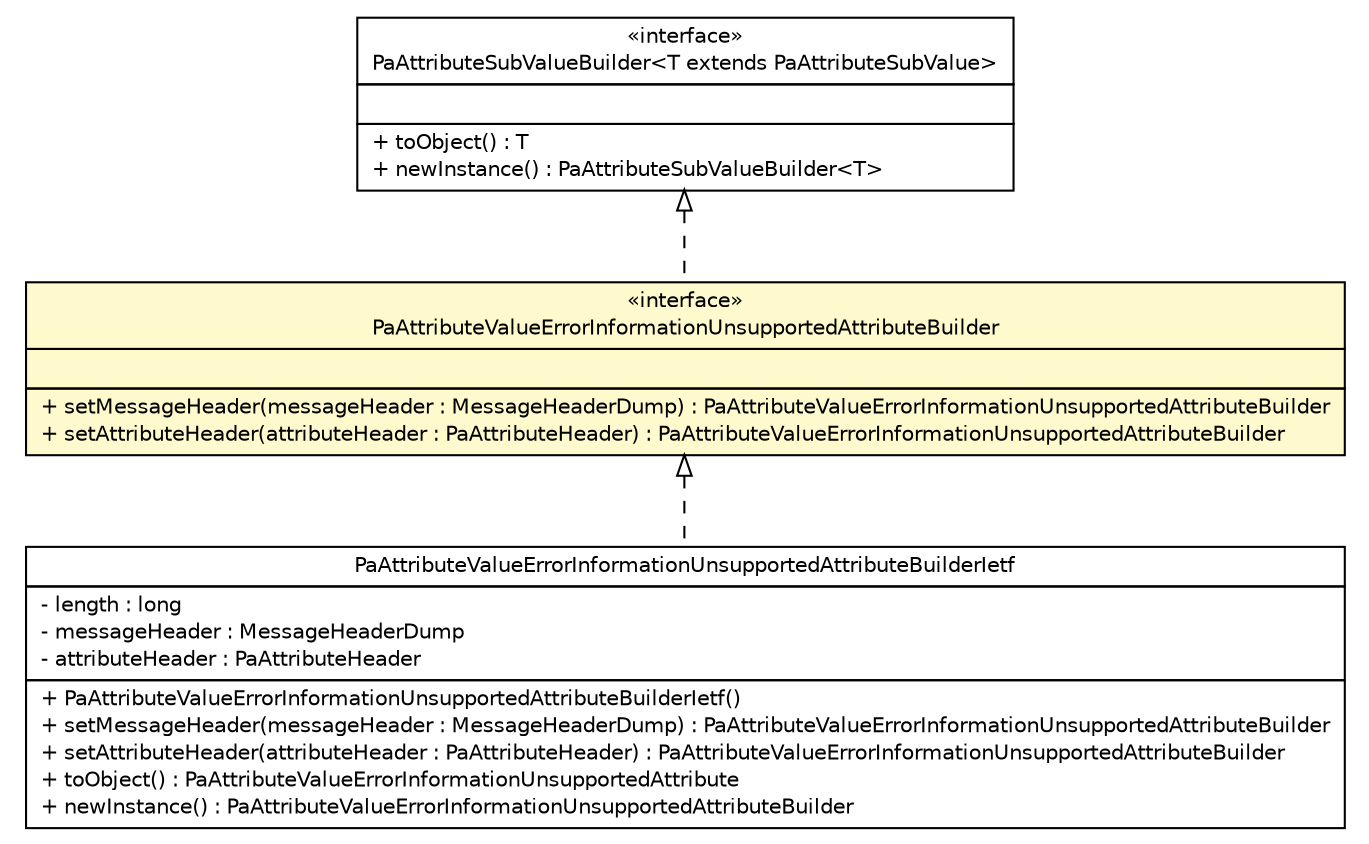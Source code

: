 #!/usr/local/bin/dot
#
# Class diagram 
# Generated by UMLGraph version R5_6 (http://www.umlgraph.org/)
#

digraph G {
	edge [fontname="Helvetica",fontsize=10,labelfontname="Helvetica",labelfontsize=10];
	node [fontname="Helvetica",fontsize=10,shape=plaintext];
	nodesep=0.25;
	ranksep=0.5;
	// org.ietf.nea.pa.attribute.util.PaAttributeValueErrorInformationUnsupportedAttributeBuilder
	c70828 [label=<<table title="org.ietf.nea.pa.attribute.util.PaAttributeValueErrorInformationUnsupportedAttributeBuilder" border="0" cellborder="1" cellspacing="0" cellpadding="2" port="p" bgcolor="lemonChiffon" href="./PaAttributeValueErrorInformationUnsupportedAttributeBuilder.html">
		<tr><td><table border="0" cellspacing="0" cellpadding="1">
<tr><td align="center" balign="center"> &#171;interface&#187; </td></tr>
<tr><td align="center" balign="center"> PaAttributeValueErrorInformationUnsupportedAttributeBuilder </td></tr>
		</table></td></tr>
		<tr><td><table border="0" cellspacing="0" cellpadding="1">
<tr><td align="left" balign="left">  </td></tr>
		</table></td></tr>
		<tr><td><table border="0" cellspacing="0" cellpadding="1">
<tr><td align="left" balign="left"> + setMessageHeader(messageHeader : MessageHeaderDump) : PaAttributeValueErrorInformationUnsupportedAttributeBuilder </td></tr>
<tr><td align="left" balign="left"> + setAttributeHeader(attributeHeader : PaAttributeHeader) : PaAttributeValueErrorInformationUnsupportedAttributeBuilder </td></tr>
		</table></td></tr>
		</table>>, URL="./PaAttributeValueErrorInformationUnsupportedAttributeBuilder.html", fontname="Helvetica", fontcolor="black", fontsize=10.0];
	// org.ietf.nea.pa.attribute.util.PaAttributeSubValueBuilder<T extends org.ietf.nea.pa.attribute.util.PaAttributeSubValue>
	c70840 [label=<<table title="org.ietf.nea.pa.attribute.util.PaAttributeSubValueBuilder" border="0" cellborder="1" cellspacing="0" cellpadding="2" port="p" href="./PaAttributeSubValueBuilder.html">
		<tr><td><table border="0" cellspacing="0" cellpadding="1">
<tr><td align="center" balign="center"> &#171;interface&#187; </td></tr>
<tr><td align="center" balign="center"> PaAttributeSubValueBuilder&lt;T extends PaAttributeSubValue&gt; </td></tr>
		</table></td></tr>
		<tr><td><table border="0" cellspacing="0" cellpadding="1">
<tr><td align="left" balign="left">  </td></tr>
		</table></td></tr>
		<tr><td><table border="0" cellspacing="0" cellpadding="1">
<tr><td align="left" balign="left"> + toObject() : T </td></tr>
<tr><td align="left" balign="left"> + newInstance() : PaAttributeSubValueBuilder&lt;T&gt; </td></tr>
		</table></td></tr>
		</table>>, URL="./PaAttributeSubValueBuilder.html", fontname="Helvetica", fontcolor="black", fontsize=10.0];
	// org.ietf.nea.pa.attribute.util.PaAttributeValueErrorInformationUnsupportedAttributeBuilderIetf
	c70844 [label=<<table title="org.ietf.nea.pa.attribute.util.PaAttributeValueErrorInformationUnsupportedAttributeBuilderIetf" border="0" cellborder="1" cellspacing="0" cellpadding="2" port="p" href="./PaAttributeValueErrorInformationUnsupportedAttributeBuilderIetf.html">
		<tr><td><table border="0" cellspacing="0" cellpadding="1">
<tr><td align="center" balign="center"> PaAttributeValueErrorInformationUnsupportedAttributeBuilderIetf </td></tr>
		</table></td></tr>
		<tr><td><table border="0" cellspacing="0" cellpadding="1">
<tr><td align="left" balign="left"> - length : long </td></tr>
<tr><td align="left" balign="left"> - messageHeader : MessageHeaderDump </td></tr>
<tr><td align="left" balign="left"> - attributeHeader : PaAttributeHeader </td></tr>
		</table></td></tr>
		<tr><td><table border="0" cellspacing="0" cellpadding="1">
<tr><td align="left" balign="left"> + PaAttributeValueErrorInformationUnsupportedAttributeBuilderIetf() </td></tr>
<tr><td align="left" balign="left"> + setMessageHeader(messageHeader : MessageHeaderDump) : PaAttributeValueErrorInformationUnsupportedAttributeBuilder </td></tr>
<tr><td align="left" balign="left"> + setAttributeHeader(attributeHeader : PaAttributeHeader) : PaAttributeValueErrorInformationUnsupportedAttributeBuilder </td></tr>
<tr><td align="left" balign="left"> + toObject() : PaAttributeValueErrorInformationUnsupportedAttribute </td></tr>
<tr><td align="left" balign="left"> + newInstance() : PaAttributeValueErrorInformationUnsupportedAttributeBuilder </td></tr>
		</table></td></tr>
		</table>>, URL="./PaAttributeValueErrorInformationUnsupportedAttributeBuilderIetf.html", fontname="Helvetica", fontcolor="black", fontsize=10.0];
	//org.ietf.nea.pa.attribute.util.PaAttributeValueErrorInformationUnsupportedAttributeBuilder implements org.ietf.nea.pa.attribute.util.PaAttributeSubValueBuilder<T extends org.ietf.nea.pa.attribute.util.PaAttributeSubValue>
	c70840:p -> c70828:p [dir=back,arrowtail=empty,style=dashed];
	//org.ietf.nea.pa.attribute.util.PaAttributeValueErrorInformationUnsupportedAttributeBuilderIetf implements org.ietf.nea.pa.attribute.util.PaAttributeValueErrorInformationUnsupportedAttributeBuilder
	c70828:p -> c70844:p [dir=back,arrowtail=empty,style=dashed];
}

